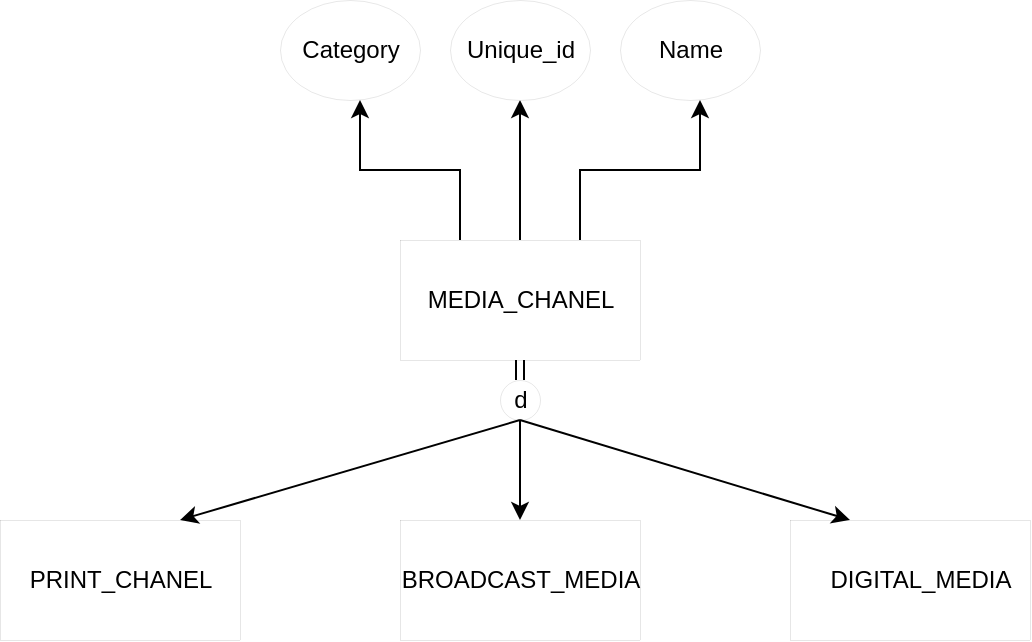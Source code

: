<mxfile version="20.3.6" type="github"><diagram id="aPRocprxUMi0CEebCQaN" name="Page-1"><mxGraphModel dx="1274" dy="602" grid="1" gridSize="10" guides="1" tooltips="1" connect="1" arrows="1" fold="1" page="1" pageScale="1" pageWidth="2336" pageHeight="1654" math="0" shadow="0"><root><mxCell id="0"/><mxCell id="1" parent="0"/><mxCell id="XnkmVSS9If3dO8B4p2ZQ-51" style="edgeStyle=orthogonalEdgeStyle;rounded=0;orthogonalLoop=1;jettySize=auto;html=1;exitX=0.5;exitY=0;exitDx=0;exitDy=0;" edge="1" parent="1" source="XnkmVSS9If3dO8B4p2ZQ-21"><mxGeometry relative="1" as="geometry"><mxPoint x="1160" y="290" as="targetPoint"/></mxGeometry></mxCell><mxCell id="XnkmVSS9If3dO8B4p2ZQ-58" style="edgeStyle=orthogonalEdgeStyle;rounded=0;orthogonalLoop=1;jettySize=auto;html=1;exitX=0.75;exitY=0;exitDx=0;exitDy=0;" edge="1" parent="1" source="XnkmVSS9If3dO8B4p2ZQ-21"><mxGeometry relative="1" as="geometry"><mxPoint x="1250" y="290" as="targetPoint"/><Array as="points"><mxPoint x="1190" y="325"/><mxPoint x="1250" y="325"/><mxPoint x="1250" y="290"/></Array></mxGeometry></mxCell><mxCell id="XnkmVSS9If3dO8B4p2ZQ-61" style="edgeStyle=orthogonalEdgeStyle;rounded=0;orthogonalLoop=1;jettySize=auto;html=1;exitX=0.25;exitY=0;exitDx=0;exitDy=0;" edge="1" parent="1" source="XnkmVSS9If3dO8B4p2ZQ-21"><mxGeometry relative="1" as="geometry"><mxPoint x="1080" y="290" as="targetPoint"/><Array as="points"><mxPoint x="1130" y="325"/><mxPoint x="1080" y="325"/><mxPoint x="1080" y="290"/></Array></mxGeometry></mxCell><mxCell id="XnkmVSS9If3dO8B4p2ZQ-21" value="" style="whiteSpace=wrap;html=1;labelBackgroundColor=none;labelBorderColor=none;strokeWidth=0;" vertex="1" parent="1"><mxGeometry x="1100" y="360" width="120" height="60" as="geometry"/></mxCell><mxCell id="XnkmVSS9If3dO8B4p2ZQ-22" value="MEDIA_CHANEL" style="text;html=1;resizable=0;autosize=1;align=center;verticalAlign=middle;points=[];fillColor=none;strokeColor=none;rounded=0;labelBackgroundColor=none;labelBorderColor=none;strokeWidth=0;" vertex="1" parent="1"><mxGeometry x="1100" y="375" width="120" height="30" as="geometry"/></mxCell><mxCell id="XnkmVSS9If3dO8B4p2ZQ-24" value="" style="whiteSpace=wrap;html=1;labelBackgroundColor=none;labelBorderColor=none;strokeWidth=0;" vertex="1" parent="1"><mxGeometry x="1295" y="500" width="120" height="60" as="geometry"/></mxCell><mxCell id="XnkmVSS9If3dO8B4p2ZQ-26" value="" style="whiteSpace=wrap;html=1;labelBackgroundColor=none;labelBorderColor=none;strokeWidth=0;" vertex="1" parent="1"><mxGeometry x="900" y="500" width="120" height="60" as="geometry"/></mxCell><mxCell id="XnkmVSS9If3dO8B4p2ZQ-28" value="" style="whiteSpace=wrap;html=1;labelBackgroundColor=none;labelBorderColor=none;strokeWidth=0;" vertex="1" parent="1"><mxGeometry x="1100" y="500" width="120" height="60" as="geometry"/></mxCell><mxCell id="XnkmVSS9If3dO8B4p2ZQ-30" value="BROADCAST_MEDIA" style="text;html=1;resizable=0;autosize=1;align=center;verticalAlign=middle;points=[];fillColor=none;strokeColor=none;rounded=0;labelBackgroundColor=none;labelBorderColor=none;strokeWidth=0;" vertex="1" parent="1"><mxGeometry x="1090" y="515" width="140" height="30" as="geometry"/></mxCell><mxCell id="XnkmVSS9If3dO8B4p2ZQ-31" value="PRINT_CHANEL" style="text;html=1;resizable=0;autosize=1;align=center;verticalAlign=middle;points=[];fillColor=none;strokeColor=none;rounded=0;labelBackgroundColor=none;labelBorderColor=none;strokeWidth=0;" vertex="1" parent="1"><mxGeometry x="905" y="515" width="110" height="30" as="geometry"/></mxCell><mxCell id="XnkmVSS9If3dO8B4p2ZQ-32" value="DIGITAL_MEDIA" style="text;html=1;resizable=0;autosize=1;align=center;verticalAlign=middle;points=[];fillColor=none;strokeColor=none;rounded=0;labelBackgroundColor=none;labelBorderColor=none;strokeWidth=0;" vertex="1" parent="1"><mxGeometry x="1305" y="515" width="110" height="30" as="geometry"/></mxCell><mxCell id="XnkmVSS9If3dO8B4p2ZQ-56" value="" style="ellipse;whiteSpace=wrap;html=1;labelBackgroundColor=none;labelBorderColor=none;strokeWidth=0;" vertex="1" parent="1"><mxGeometry x="1125" y="240" width="70" height="50" as="geometry"/></mxCell><mxCell id="XnkmVSS9If3dO8B4p2ZQ-57" value="Unique_id" style="text;html=1;resizable=0;autosize=1;align=center;verticalAlign=middle;points=[];fillColor=none;strokeColor=none;rounded=0;labelBackgroundColor=none;labelBorderColor=none;strokeWidth=0;" vertex="1" parent="1"><mxGeometry x="1120" y="250" width="80" height="30" as="geometry"/></mxCell><mxCell id="XnkmVSS9If3dO8B4p2ZQ-59" value="" style="ellipse;whiteSpace=wrap;html=1;labelBackgroundColor=none;labelBorderColor=none;strokeWidth=0;" vertex="1" parent="1"><mxGeometry x="1210" y="240" width="70" height="50" as="geometry"/></mxCell><mxCell id="XnkmVSS9If3dO8B4p2ZQ-62" value="" style="ellipse;whiteSpace=wrap;html=1;labelBackgroundColor=none;labelBorderColor=none;strokeWidth=0;" vertex="1" parent="1"><mxGeometry x="1040" y="240" width="70" height="50" as="geometry"/></mxCell><mxCell id="XnkmVSS9If3dO8B4p2ZQ-63" value="Category" style="text;html=1;resizable=0;autosize=1;align=center;verticalAlign=middle;points=[];fillColor=none;strokeColor=none;rounded=0;labelBackgroundColor=none;labelBorderColor=none;strokeWidth=0;" vertex="1" parent="1"><mxGeometry x="1040" y="250" width="70" height="30" as="geometry"/></mxCell><mxCell id="XnkmVSS9If3dO8B4p2ZQ-64" value="Name" style="text;html=1;resizable=0;autosize=1;align=center;verticalAlign=middle;points=[];fillColor=none;strokeColor=none;rounded=0;labelBackgroundColor=none;labelBorderColor=none;strokeWidth=0;" vertex="1" parent="1"><mxGeometry x="1215" y="250" width="60" height="30" as="geometry"/></mxCell><mxCell id="XnkmVSS9If3dO8B4p2ZQ-65" value="" style="ellipse;whiteSpace=wrap;html=1;labelBackgroundColor=none;labelBorderColor=none;strokeWidth=0;" vertex="1" parent="1"><mxGeometry x="1150" y="430" width="20" height="20" as="geometry"/></mxCell><mxCell id="XnkmVSS9If3dO8B4p2ZQ-67" style="edgeStyle=orthogonalEdgeStyle;shape=link;rounded=0;orthogonalLoop=1;jettySize=auto;html=1;entryX=0.5;entryY=1;entryDx=0;entryDy=0;" edge="1" parent="1" target="XnkmVSS9If3dO8B4p2ZQ-21"><mxGeometry relative="1" as="geometry"><mxPoint x="1160" y="430" as="sourcePoint"/><Array as="points"><mxPoint x="1160" y="430"/><mxPoint x="1160" y="430"/></Array></mxGeometry></mxCell><mxCell id="XnkmVSS9If3dO8B4p2ZQ-66" value="d" style="text;html=1;resizable=0;autosize=1;align=center;verticalAlign=middle;points=[];fillColor=none;strokeColor=none;rounded=0;labelBackgroundColor=none;labelBorderColor=none;strokeWidth=0;" vertex="1" parent="1"><mxGeometry x="1145" y="425" width="30" height="30" as="geometry"/></mxCell><mxCell id="XnkmVSS9If3dO8B4p2ZQ-68" value="" style="edgeStyle=none;orthogonalLoop=1;jettySize=auto;html=1;rounded=0;entryX=0.25;entryY=0;entryDx=0;entryDy=0;" edge="1" parent="1" target="XnkmVSS9If3dO8B4p2ZQ-24"><mxGeometry width="80" relative="1" as="geometry"><mxPoint x="1160" y="450" as="sourcePoint"/><mxPoint x="1240" y="450" as="targetPoint"/><Array as="points"/></mxGeometry></mxCell><mxCell id="XnkmVSS9If3dO8B4p2ZQ-69" value="" style="edgeStyle=none;orthogonalLoop=1;jettySize=auto;html=1;rounded=0;entryX=0.5;entryY=0;entryDx=0;entryDy=0;" edge="1" parent="1" target="XnkmVSS9If3dO8B4p2ZQ-28"><mxGeometry width="80" relative="1" as="geometry"><mxPoint x="1160" y="450" as="sourcePoint"/><mxPoint x="1240" y="450" as="targetPoint"/><Array as="points"/></mxGeometry></mxCell><mxCell id="XnkmVSS9If3dO8B4p2ZQ-70" value="" style="edgeStyle=none;orthogonalLoop=1;jettySize=auto;html=1;rounded=0;entryX=0.75;entryY=0;entryDx=0;entryDy=0;" edge="1" parent="1" target="XnkmVSS9If3dO8B4p2ZQ-26"><mxGeometry width="80" relative="1" as="geometry"><mxPoint x="1160" y="450" as="sourcePoint"/><mxPoint x="1240" y="450" as="targetPoint"/><Array as="points"/></mxGeometry></mxCell></root></mxGraphModel></diagram></mxfile>